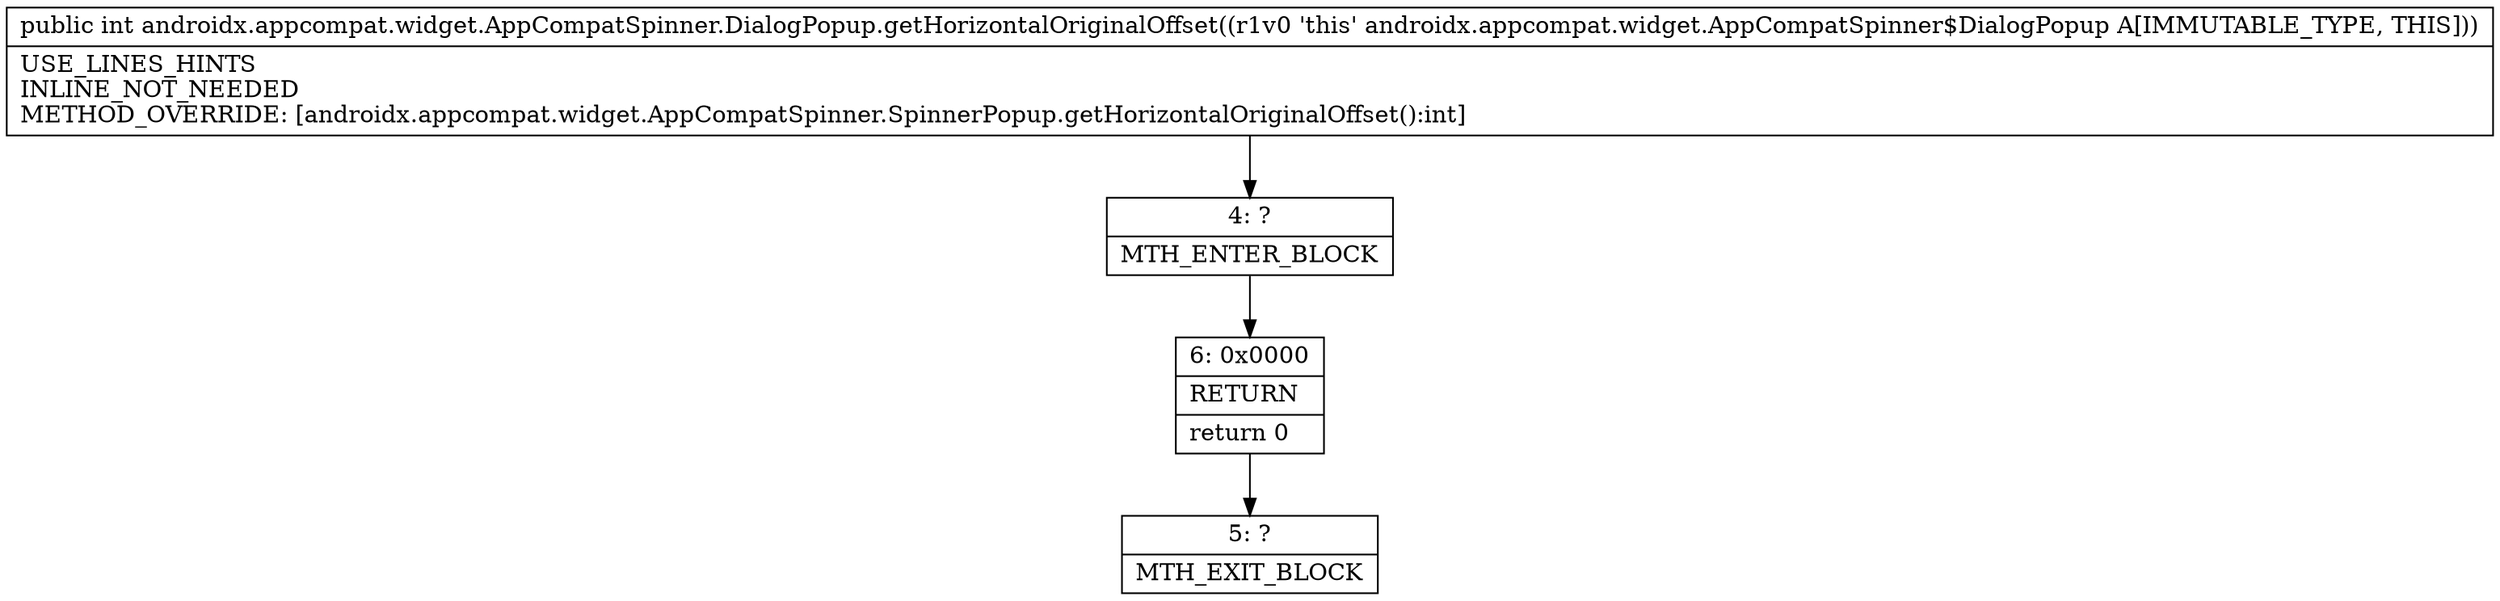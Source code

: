 digraph "CFG forandroidx.appcompat.widget.AppCompatSpinner.DialogPopup.getHorizontalOriginalOffset()I" {
Node_4 [shape=record,label="{4\:\ ?|MTH_ENTER_BLOCK\l}"];
Node_6 [shape=record,label="{6\:\ 0x0000|RETURN\l|return 0\l}"];
Node_5 [shape=record,label="{5\:\ ?|MTH_EXIT_BLOCK\l}"];
MethodNode[shape=record,label="{public int androidx.appcompat.widget.AppCompatSpinner.DialogPopup.getHorizontalOriginalOffset((r1v0 'this' androidx.appcompat.widget.AppCompatSpinner$DialogPopup A[IMMUTABLE_TYPE, THIS]))  | USE_LINES_HINTS\lINLINE_NOT_NEEDED\lMETHOD_OVERRIDE: [androidx.appcompat.widget.AppCompatSpinner.SpinnerPopup.getHorizontalOriginalOffset():int]\l}"];
MethodNode -> Node_4;Node_4 -> Node_6;
Node_6 -> Node_5;
}

